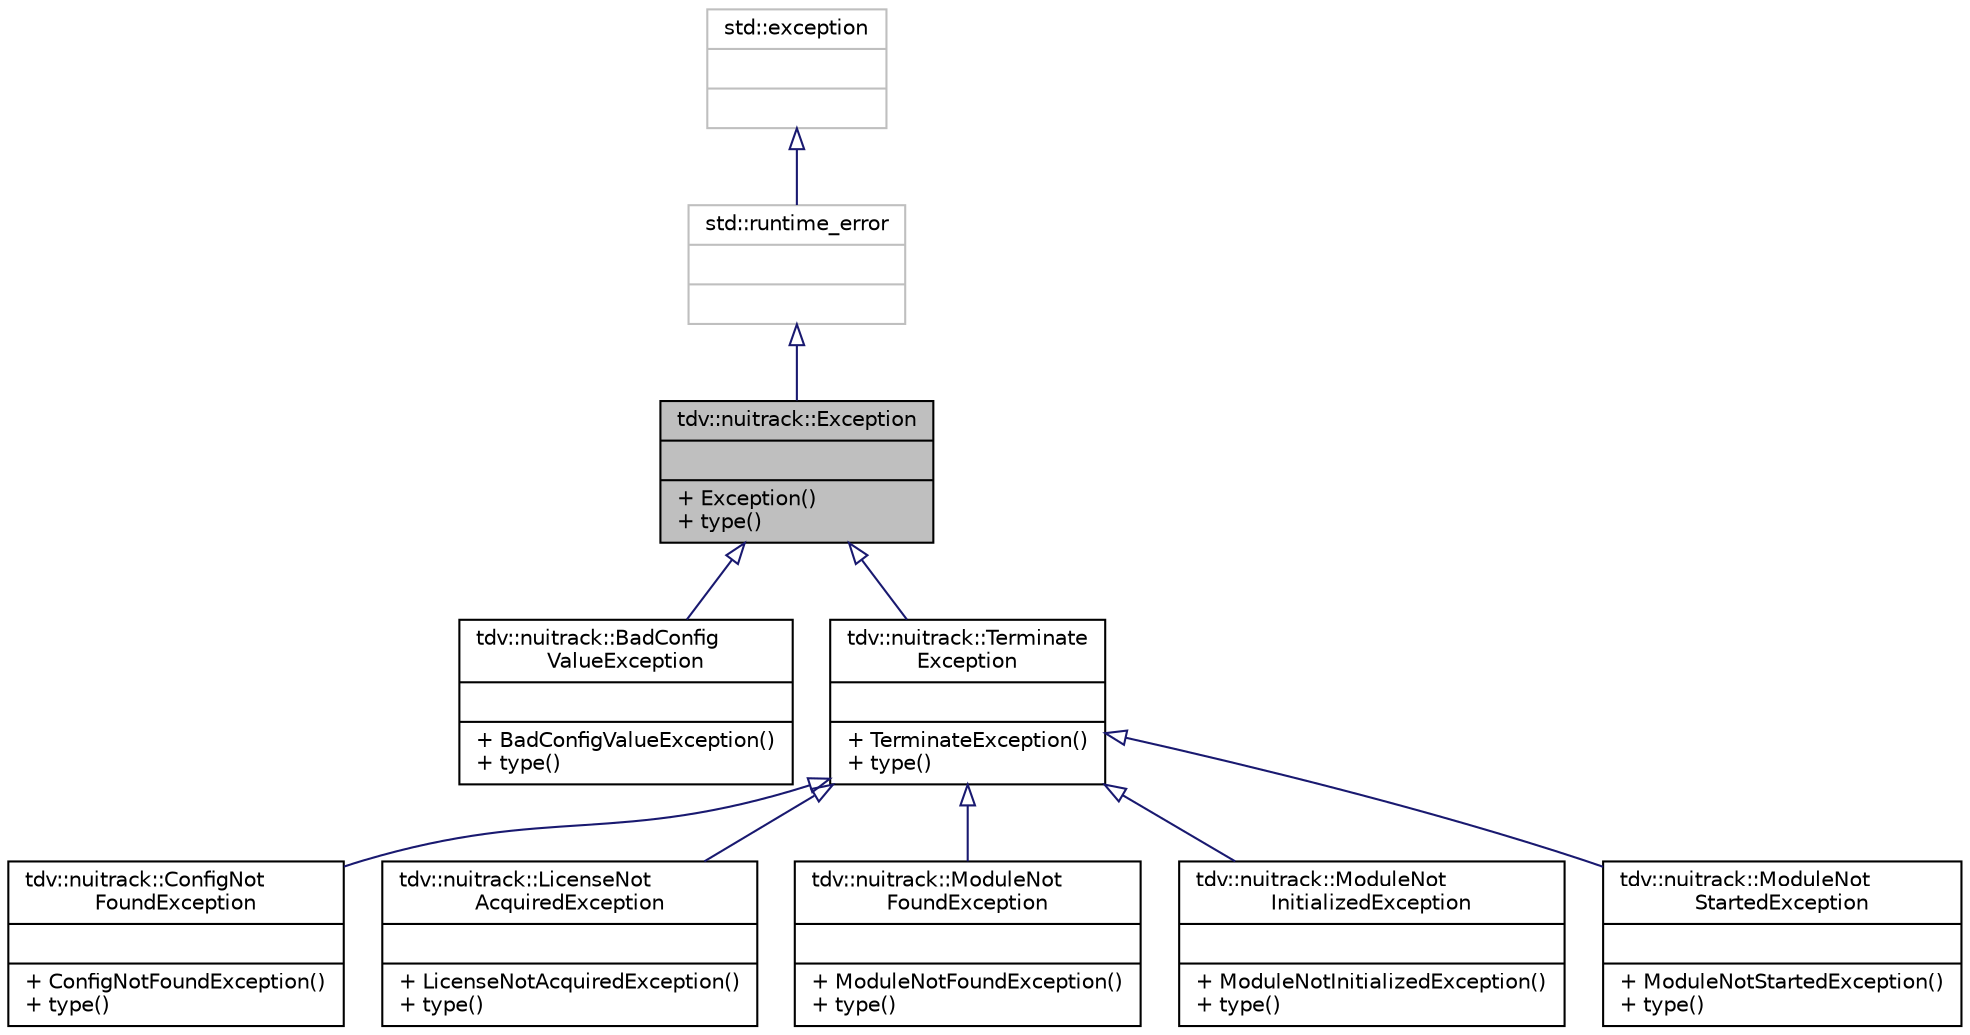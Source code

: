 digraph "tdv::nuitrack::Exception"
{
  edge [fontname="Helvetica",fontsize="10",labelfontname="Helvetica",labelfontsize="10"];
  node [fontname="Helvetica",fontsize="10",shape=record];
  Node1 [label="{tdv::nuitrack::Exception\n||+ Exception()\l+ type()\l}",height=0.2,width=0.4,color="black", fillcolor="grey75", style="filled" fontcolor="black"];
  Node2 -> Node1 [dir="back",color="midnightblue",fontsize="10",style="solid",arrowtail="onormal",fontname="Helvetica"];
  Node2 [label="{std::runtime_error\n||}",height=0.2,width=0.4,color="grey75", fillcolor="white", style="filled",tooltip="STL class. "];
  Node3 -> Node2 [dir="back",color="midnightblue",fontsize="10",style="solid",arrowtail="onormal",fontname="Helvetica"];
  Node3 [label="{std::exception\n||}",height=0.2,width=0.4,color="grey75", fillcolor="white", style="filled",tooltip="STL class. "];
  Node1 -> Node4 [dir="back",color="midnightblue",fontsize="10",style="solid",arrowtail="onormal",fontname="Helvetica"];
  Node4 [label="{tdv::nuitrack::BadConfig\lValueException\n||+ BadConfigValueException()\l+ type()\l}",height=0.2,width=0.4,color="black", fillcolor="white", style="filled",URL="$classtdv_1_1nuitrack_1_1BadConfigValueException.html"];
  Node1 -> Node5 [dir="back",color="midnightblue",fontsize="10",style="solid",arrowtail="onormal",fontname="Helvetica"];
  Node5 [label="{tdv::nuitrack::Terminate\lException\n||+ TerminateException()\l+ type()\l}",height=0.2,width=0.4,color="black", fillcolor="white", style="filled",URL="$classtdv_1_1nuitrack_1_1TerminateException.html"];
  Node5 -> Node6 [dir="back",color="midnightblue",fontsize="10",style="solid",arrowtail="onormal",fontname="Helvetica"];
  Node6 [label="{tdv::nuitrack::ConfigNot\lFoundException\n||+ ConfigNotFoundException()\l+ type()\l}",height=0.2,width=0.4,color="black", fillcolor="white", style="filled",URL="$classtdv_1_1nuitrack_1_1ConfigNotFoundException.html"];
  Node5 -> Node7 [dir="back",color="midnightblue",fontsize="10",style="solid",arrowtail="onormal",fontname="Helvetica"];
  Node7 [label="{tdv::nuitrack::LicenseNot\lAcquiredException\n||+ LicenseNotAcquiredException()\l+ type()\l}",height=0.2,width=0.4,color="black", fillcolor="white", style="filled",URL="$classtdv_1_1nuitrack_1_1LicenseNotAcquiredException.html"];
  Node5 -> Node8 [dir="back",color="midnightblue",fontsize="10",style="solid",arrowtail="onormal",fontname="Helvetica"];
  Node8 [label="{tdv::nuitrack::ModuleNot\lFoundException\n||+ ModuleNotFoundException()\l+ type()\l}",height=0.2,width=0.4,color="black", fillcolor="white", style="filled",URL="$classtdv_1_1nuitrack_1_1ModuleNotFoundException.html"];
  Node5 -> Node9 [dir="back",color="midnightblue",fontsize="10",style="solid",arrowtail="onormal",fontname="Helvetica"];
  Node9 [label="{tdv::nuitrack::ModuleNot\lInitializedException\n||+ ModuleNotInitializedException()\l+ type()\l}",height=0.2,width=0.4,color="black", fillcolor="white", style="filled",URL="$classtdv_1_1nuitrack_1_1ModuleNotInitializedException.html"];
  Node5 -> Node10 [dir="back",color="midnightblue",fontsize="10",style="solid",arrowtail="onormal",fontname="Helvetica"];
  Node10 [label="{tdv::nuitrack::ModuleNot\lStartedException\n||+ ModuleNotStartedException()\l+ type()\l}",height=0.2,width=0.4,color="black", fillcolor="white", style="filled",URL="$classtdv_1_1nuitrack_1_1ModuleNotStartedException.html"];
}
